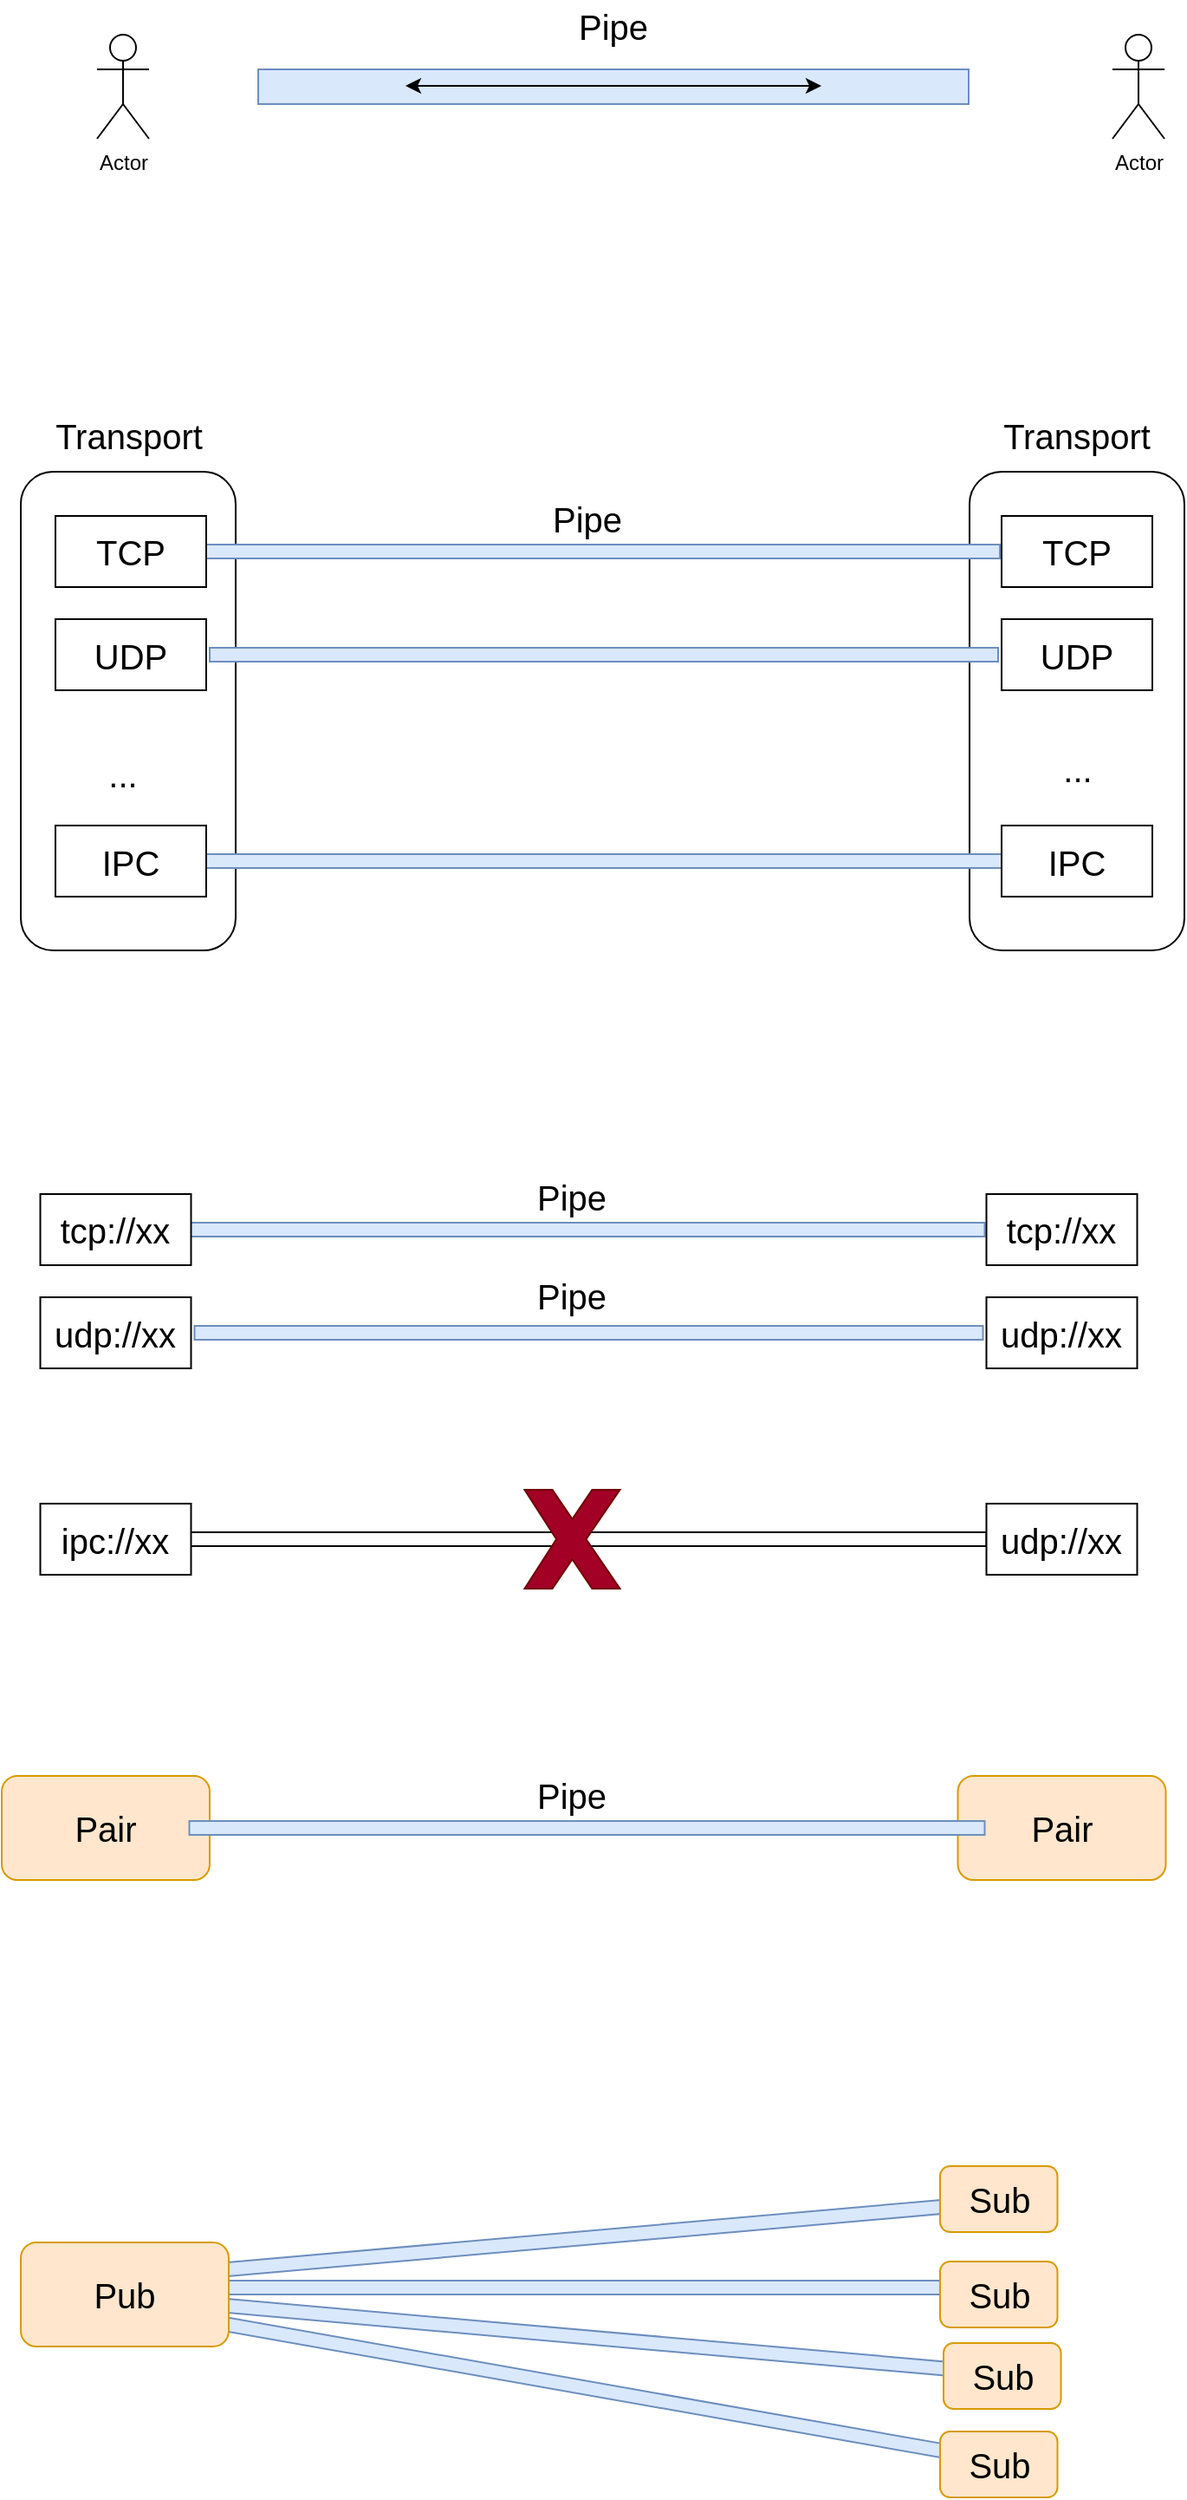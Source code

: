 <mxfile version="20.8.23" type="github">
  <diagram name="第 1 页" id="jIALP_Qu_OMVzzjKfbdN">
    <mxGraphModel dx="1242" dy="795" grid="0" gridSize="10" guides="1" tooltips="1" connect="1" arrows="1" fold="1" page="0" pageScale="1" pageWidth="3300" pageHeight="4681" math="0" shadow="0">
      <root>
        <mxCell id="0" />
        <mxCell id="1" parent="0" />
        <mxCell id="oMI9exQP8Ro3YuZZ36rO-14" value="Pair" style="rounded=1;whiteSpace=wrap;html=1;fillColor=#ffe6cc;strokeColor=#d79b00;fontSize=20;" vertex="1" parent="1">
          <mxGeometry x="873.75" y="1264" width="120" height="60" as="geometry" />
        </mxCell>
        <mxCell id="oMI9exQP8Ro3YuZZ36rO-13" value="Pair" style="rounded=1;whiteSpace=wrap;html=1;fillColor=#ffe6cc;strokeColor=#d79b00;fontSize=20;" vertex="1" parent="1">
          <mxGeometry x="322" y="1264" width="120" height="60" as="geometry" />
        </mxCell>
        <mxCell id="vvXEJO5Gxhm5R_YY8Jwg-34" value="" style="rounded=1;whiteSpace=wrap;html=1;fontSize=20;" parent="1" vertex="1">
          <mxGeometry x="880.5" y="512" width="124" height="276" as="geometry" />
        </mxCell>
        <mxCell id="vvXEJO5Gxhm5R_YY8Jwg-33" value="" style="rounded=1;whiteSpace=wrap;html=1;fontSize=20;" parent="1" vertex="1">
          <mxGeometry x="333" y="512" width="124" height="276" as="geometry" />
        </mxCell>
        <mxCell id="egSyH-RiIAFcxhQm0xI7-1" value="" style="rounded=0;whiteSpace=wrap;html=1;fillColor=#dae8fc;strokeColor=#6c8ebf;" parent="1" vertex="1">
          <mxGeometry x="470" y="280" width="410" height="20" as="geometry" />
        </mxCell>
        <mxCell id="egSyH-RiIAFcxhQm0xI7-3" value="" style="endArrow=classic;startArrow=classic;html=1;rounded=0;" parent="1" edge="1">
          <mxGeometry width="50" height="50" relative="1" as="geometry">
            <mxPoint x="555" y="289.5" as="sourcePoint" />
            <mxPoint x="795" y="289.5" as="targetPoint" />
          </mxGeometry>
        </mxCell>
        <mxCell id="egSyH-RiIAFcxhQm0xI7-4" value="Actor" style="shape=umlActor;verticalLabelPosition=bottom;verticalAlign=top;html=1;outlineConnect=0;" parent="1" vertex="1">
          <mxGeometry x="377" y="260" width="30" height="60" as="geometry" />
        </mxCell>
        <mxCell id="egSyH-RiIAFcxhQm0xI7-5" value="Actor" style="shape=umlActor;verticalLabelPosition=bottom;verticalAlign=top;html=1;outlineConnect=0;" parent="1" vertex="1">
          <mxGeometry x="963" y="260" width="30" height="60" as="geometry" />
        </mxCell>
        <mxCell id="egSyH-RiIAFcxhQm0xI7-6" value="Pipe" style="text;html=1;strokeColor=none;fillColor=none;align=center;verticalAlign=middle;whiteSpace=wrap;rounded=0;fontSize=20;" parent="1" vertex="1">
          <mxGeometry x="645" y="240" width="60" height="30" as="geometry" />
        </mxCell>
        <mxCell id="vvXEJO5Gxhm5R_YY8Jwg-16" value="" style="rounded=0;whiteSpace=wrap;html=1;fillColor=#dae8fc;strokeColor=#6c8ebf;" parent="1" vertex="1">
          <mxGeometry x="439" y="554" width="459" height="8" as="geometry" />
        </mxCell>
        <mxCell id="vvXEJO5Gxhm5R_YY8Jwg-22" value="TCP" style="rounded=0;whiteSpace=wrap;html=1;fontSize=20;" parent="1" vertex="1">
          <mxGeometry x="353" y="537.5" width="87" height="41" as="geometry" />
        </mxCell>
        <mxCell id="vvXEJO5Gxhm5R_YY8Jwg-23" value="TCP" style="rounded=0;whiteSpace=wrap;html=1;fontSize=20;" parent="1" vertex="1">
          <mxGeometry x="899" y="537.5" width="87" height="41" as="geometry" />
        </mxCell>
        <mxCell id="vvXEJO5Gxhm5R_YY8Jwg-24" value="" style="rounded=0;whiteSpace=wrap;html=1;fillColor=#dae8fc;strokeColor=#6c8ebf;" parent="1" vertex="1">
          <mxGeometry x="442" y="613.5" width="455" height="8" as="geometry" />
        </mxCell>
        <mxCell id="vvXEJO5Gxhm5R_YY8Jwg-25" value="UDP" style="rounded=0;whiteSpace=wrap;html=1;fontSize=20;" parent="1" vertex="1">
          <mxGeometry x="353" y="597" width="87" height="41" as="geometry" />
        </mxCell>
        <mxCell id="vvXEJO5Gxhm5R_YY8Jwg-26" value="UDP" style="rounded=0;whiteSpace=wrap;html=1;fontSize=20;" parent="1" vertex="1">
          <mxGeometry x="899" y="597" width="87" height="41" as="geometry" />
        </mxCell>
        <mxCell id="vvXEJO5Gxhm5R_YY8Jwg-27" value="" style="rounded=0;whiteSpace=wrap;html=1;fillColor=#dae8fc;strokeColor=#6c8ebf;" parent="1" vertex="1">
          <mxGeometry x="433" y="732.5" width="466" height="8" as="geometry" />
        </mxCell>
        <mxCell id="vvXEJO5Gxhm5R_YY8Jwg-28" value="IPC" style="rounded=0;whiteSpace=wrap;html=1;fontSize=20;" parent="1" vertex="1">
          <mxGeometry x="353" y="716" width="87" height="41" as="geometry" />
        </mxCell>
        <mxCell id="vvXEJO5Gxhm5R_YY8Jwg-29" value="IPC" style="rounded=0;whiteSpace=wrap;html=1;fontSize=20;" parent="1" vertex="1">
          <mxGeometry x="899" y="716" width="87" height="41" as="geometry" />
        </mxCell>
        <mxCell id="vvXEJO5Gxhm5R_YY8Jwg-30" value="..." style="text;html=1;strokeColor=none;fillColor=none;align=center;verticalAlign=middle;whiteSpace=wrap;rounded=0;fontSize=20;" parent="1" vertex="1">
          <mxGeometry x="362" y="671" width="60" height="30" as="geometry" />
        </mxCell>
        <mxCell id="vvXEJO5Gxhm5R_YY8Jwg-31" value="..." style="text;html=1;strokeColor=none;fillColor=none;align=center;verticalAlign=middle;whiteSpace=wrap;rounded=0;fontSize=20;" parent="1" vertex="1">
          <mxGeometry x="912.5" y="668" width="60" height="30" as="geometry" />
        </mxCell>
        <mxCell id="vvXEJO5Gxhm5R_YY8Jwg-35" value="Transport" style="text;html=1;strokeColor=none;fillColor=none;align=center;verticalAlign=middle;whiteSpace=wrap;rounded=0;fontSize=20;" parent="1" vertex="1">
          <mxGeometry x="338.5" y="478" width="113" height="26" as="geometry" />
        </mxCell>
        <mxCell id="vvXEJO5Gxhm5R_YY8Jwg-36" value="Transport" style="text;html=1;strokeColor=none;fillColor=none;align=center;verticalAlign=middle;whiteSpace=wrap;rounded=0;fontSize=20;" parent="1" vertex="1">
          <mxGeometry x="886" y="478" width="113" height="26" as="geometry" />
        </mxCell>
        <mxCell id="vvXEJO5Gxhm5R_YY8Jwg-37" value="Pipe" style="text;html=1;strokeColor=none;fillColor=none;align=center;verticalAlign=middle;whiteSpace=wrap;rounded=0;fontSize=20;" parent="1" vertex="1">
          <mxGeometry x="630" y="524" width="60" height="30" as="geometry" />
        </mxCell>
        <mxCell id="vvXEJO5Gxhm5R_YY8Jwg-40" value="" style="rounded=0;whiteSpace=wrap;html=1;fillColor=#dae8fc;strokeColor=#6c8ebf;" parent="1" vertex="1">
          <mxGeometry x="430.25" y="945" width="459" height="8" as="geometry" />
        </mxCell>
        <mxCell id="vvXEJO5Gxhm5R_YY8Jwg-41" value="tcp://xx" style="rounded=0;whiteSpace=wrap;html=1;fontSize=20;" parent="1" vertex="1">
          <mxGeometry x="344.25" y="928.5" width="87" height="41" as="geometry" />
        </mxCell>
        <mxCell id="vvXEJO5Gxhm5R_YY8Jwg-42" value="tcp://xx" style="rounded=0;whiteSpace=wrap;html=1;fontSize=20;" parent="1" vertex="1">
          <mxGeometry x="890.25" y="928.5" width="87" height="41" as="geometry" />
        </mxCell>
        <mxCell id="vvXEJO5Gxhm5R_YY8Jwg-43" value="" style="rounded=0;whiteSpace=wrap;html=1;fillColor=#dae8fc;strokeColor=#6c8ebf;" parent="1" vertex="1">
          <mxGeometry x="433.25" y="1004.5" width="455" height="8" as="geometry" />
        </mxCell>
        <mxCell id="vvXEJO5Gxhm5R_YY8Jwg-44" value="udp://xx" style="rounded=0;whiteSpace=wrap;html=1;fontSize=20;" parent="1" vertex="1">
          <mxGeometry x="344.25" y="988" width="87" height="41" as="geometry" />
        </mxCell>
        <mxCell id="vvXEJO5Gxhm5R_YY8Jwg-45" value="udp://xx" style="rounded=0;whiteSpace=wrap;html=1;fontSize=20;" parent="1" vertex="1">
          <mxGeometry x="890.25" y="988" width="87" height="41" as="geometry" />
        </mxCell>
        <mxCell id="vvXEJO5Gxhm5R_YY8Jwg-46" value="" style="rounded=0;whiteSpace=wrap;html=1;" parent="1" vertex="1">
          <mxGeometry x="424.25" y="1123.5" width="466" height="8" as="geometry" />
        </mxCell>
        <mxCell id="vvXEJO5Gxhm5R_YY8Jwg-47" value="ipc://xx" style="rounded=0;whiteSpace=wrap;html=1;fontSize=20;" parent="1" vertex="1">
          <mxGeometry x="344.25" y="1107" width="87" height="41" as="geometry" />
        </mxCell>
        <mxCell id="vvXEJO5Gxhm5R_YY8Jwg-48" value="udp://xx" style="rounded=0;whiteSpace=wrap;html=1;fontSize=20;" parent="1" vertex="1">
          <mxGeometry x="890.25" y="1107" width="87" height="41" as="geometry" />
        </mxCell>
        <mxCell id="vvXEJO5Gxhm5R_YY8Jwg-53" value="Pipe" style="text;html=1;strokeColor=none;fillColor=none;align=center;verticalAlign=middle;whiteSpace=wrap;rounded=0;fontSize=20;" parent="1" vertex="1">
          <mxGeometry x="621.25" y="915" width="60" height="30" as="geometry" />
        </mxCell>
        <mxCell id="vvXEJO5Gxhm5R_YY8Jwg-54" value="" style="verticalLabelPosition=bottom;verticalAlign=top;html=1;shape=mxgraph.basic.x;fontSize=20;fillColor=#a20025;fontColor=#ffffff;strokeColor=#6F0000;" parent="1" vertex="1">
          <mxGeometry x="623.75" y="1099" width="55" height="57" as="geometry" />
        </mxCell>
        <mxCell id="vvXEJO5Gxhm5R_YY8Jwg-55" value="Pipe" style="text;html=1;strokeColor=none;fillColor=none;align=center;verticalAlign=middle;whiteSpace=wrap;rounded=0;fontSize=20;" parent="1" vertex="1">
          <mxGeometry x="621.25" y="972" width="60" height="30" as="geometry" />
        </mxCell>
        <mxCell id="oMI9exQP8Ro3YuZZ36rO-1" value="" style="rounded=0;whiteSpace=wrap;html=1;fillColor=#dae8fc;strokeColor=#6c8ebf;" vertex="1" parent="1">
          <mxGeometry x="430.25" y="1290" width="459" height="8" as="geometry" />
        </mxCell>
        <mxCell id="oMI9exQP8Ro3YuZZ36rO-4" value="" style="rounded=0;whiteSpace=wrap;html=1;fillColor=#dae8fc;strokeColor=#6c8ebf;rotation=-5;" vertex="1" parent="1">
          <mxGeometry x="423.25" y="1527" width="458.75" height="8" as="geometry" />
        </mxCell>
        <mxCell id="oMI9exQP8Ro3YuZZ36rO-10" value="Pipe" style="text;html=1;strokeColor=none;fillColor=none;align=center;verticalAlign=middle;whiteSpace=wrap;rounded=0;fontSize=20;" vertex="1" parent="1">
          <mxGeometry x="621.25" y="1260" width="60" height="30" as="geometry" />
        </mxCell>
        <mxCell id="oMI9exQP8Ro3YuZZ36rO-15" value="" style="rounded=0;whiteSpace=wrap;html=1;fillColor=#dae8fc;strokeColor=#6c8ebf;" vertex="1" parent="1">
          <mxGeometry x="422.75" y="1555" width="458.75" height="8" as="geometry" />
        </mxCell>
        <mxCell id="oMI9exQP8Ro3YuZZ36rO-16" value="" style="rounded=0;whiteSpace=wrap;html=1;fillColor=#dae8fc;strokeColor=#6c8ebf;rotation=5;" vertex="1" parent="1">
          <mxGeometry x="422.75" y="1583" width="458.75" height="8" as="geometry" />
        </mxCell>
        <mxCell id="oMI9exQP8Ro3YuZZ36rO-17" value="" style="rounded=0;whiteSpace=wrap;html=1;fillColor=#dae8fc;strokeColor=#6c8ebf;rotation=10;" vertex="1" parent="1">
          <mxGeometry x="419.5" y="1611" width="458.75" height="8" as="geometry" />
        </mxCell>
        <mxCell id="oMI9exQP8Ro3YuZZ36rO-18" value="Pub" style="rounded=1;whiteSpace=wrap;html=1;fillColor=#ffe6cc;strokeColor=#d79b00;fontSize=20;" vertex="1" parent="1">
          <mxGeometry x="333" y="1533" width="120" height="60" as="geometry" />
        </mxCell>
        <mxCell id="oMI9exQP8Ro3YuZZ36rO-19" value="Sub" style="rounded=1;whiteSpace=wrap;html=1;fillColor=#ffe6cc;strokeColor=#d79b00;fontSize=20;" vertex="1" parent="1">
          <mxGeometry x="863.5" y="1489" width="67.75" height="38" as="geometry" />
        </mxCell>
        <mxCell id="oMI9exQP8Ro3YuZZ36rO-23" value="Sub" style="rounded=1;whiteSpace=wrap;html=1;fillColor=#ffe6cc;strokeColor=#d79b00;fontSize=20;" vertex="1" parent="1">
          <mxGeometry x="863.5" y="1544" width="67.75" height="38" as="geometry" />
        </mxCell>
        <mxCell id="oMI9exQP8Ro3YuZZ36rO-24" value="Sub" style="rounded=1;whiteSpace=wrap;html=1;fillColor=#ffe6cc;strokeColor=#d79b00;fontSize=20;" vertex="1" parent="1">
          <mxGeometry x="865.5" y="1591" width="67.75" height="38" as="geometry" />
        </mxCell>
        <mxCell id="oMI9exQP8Ro3YuZZ36rO-25" value="Sub" style="rounded=1;whiteSpace=wrap;html=1;fillColor=#ffe6cc;strokeColor=#d79b00;fontSize=20;" vertex="1" parent="1">
          <mxGeometry x="863.5" y="1642" width="67.75" height="38" as="geometry" />
        </mxCell>
      </root>
    </mxGraphModel>
  </diagram>
</mxfile>
